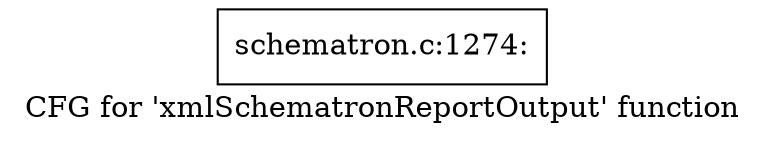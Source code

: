 digraph "CFG for 'xmlSchematronReportOutput' function" {
	label="CFG for 'xmlSchematronReportOutput' function";

	Node0x4caefa0 [shape=record,label="{schematron.c:1274:}"];
}
